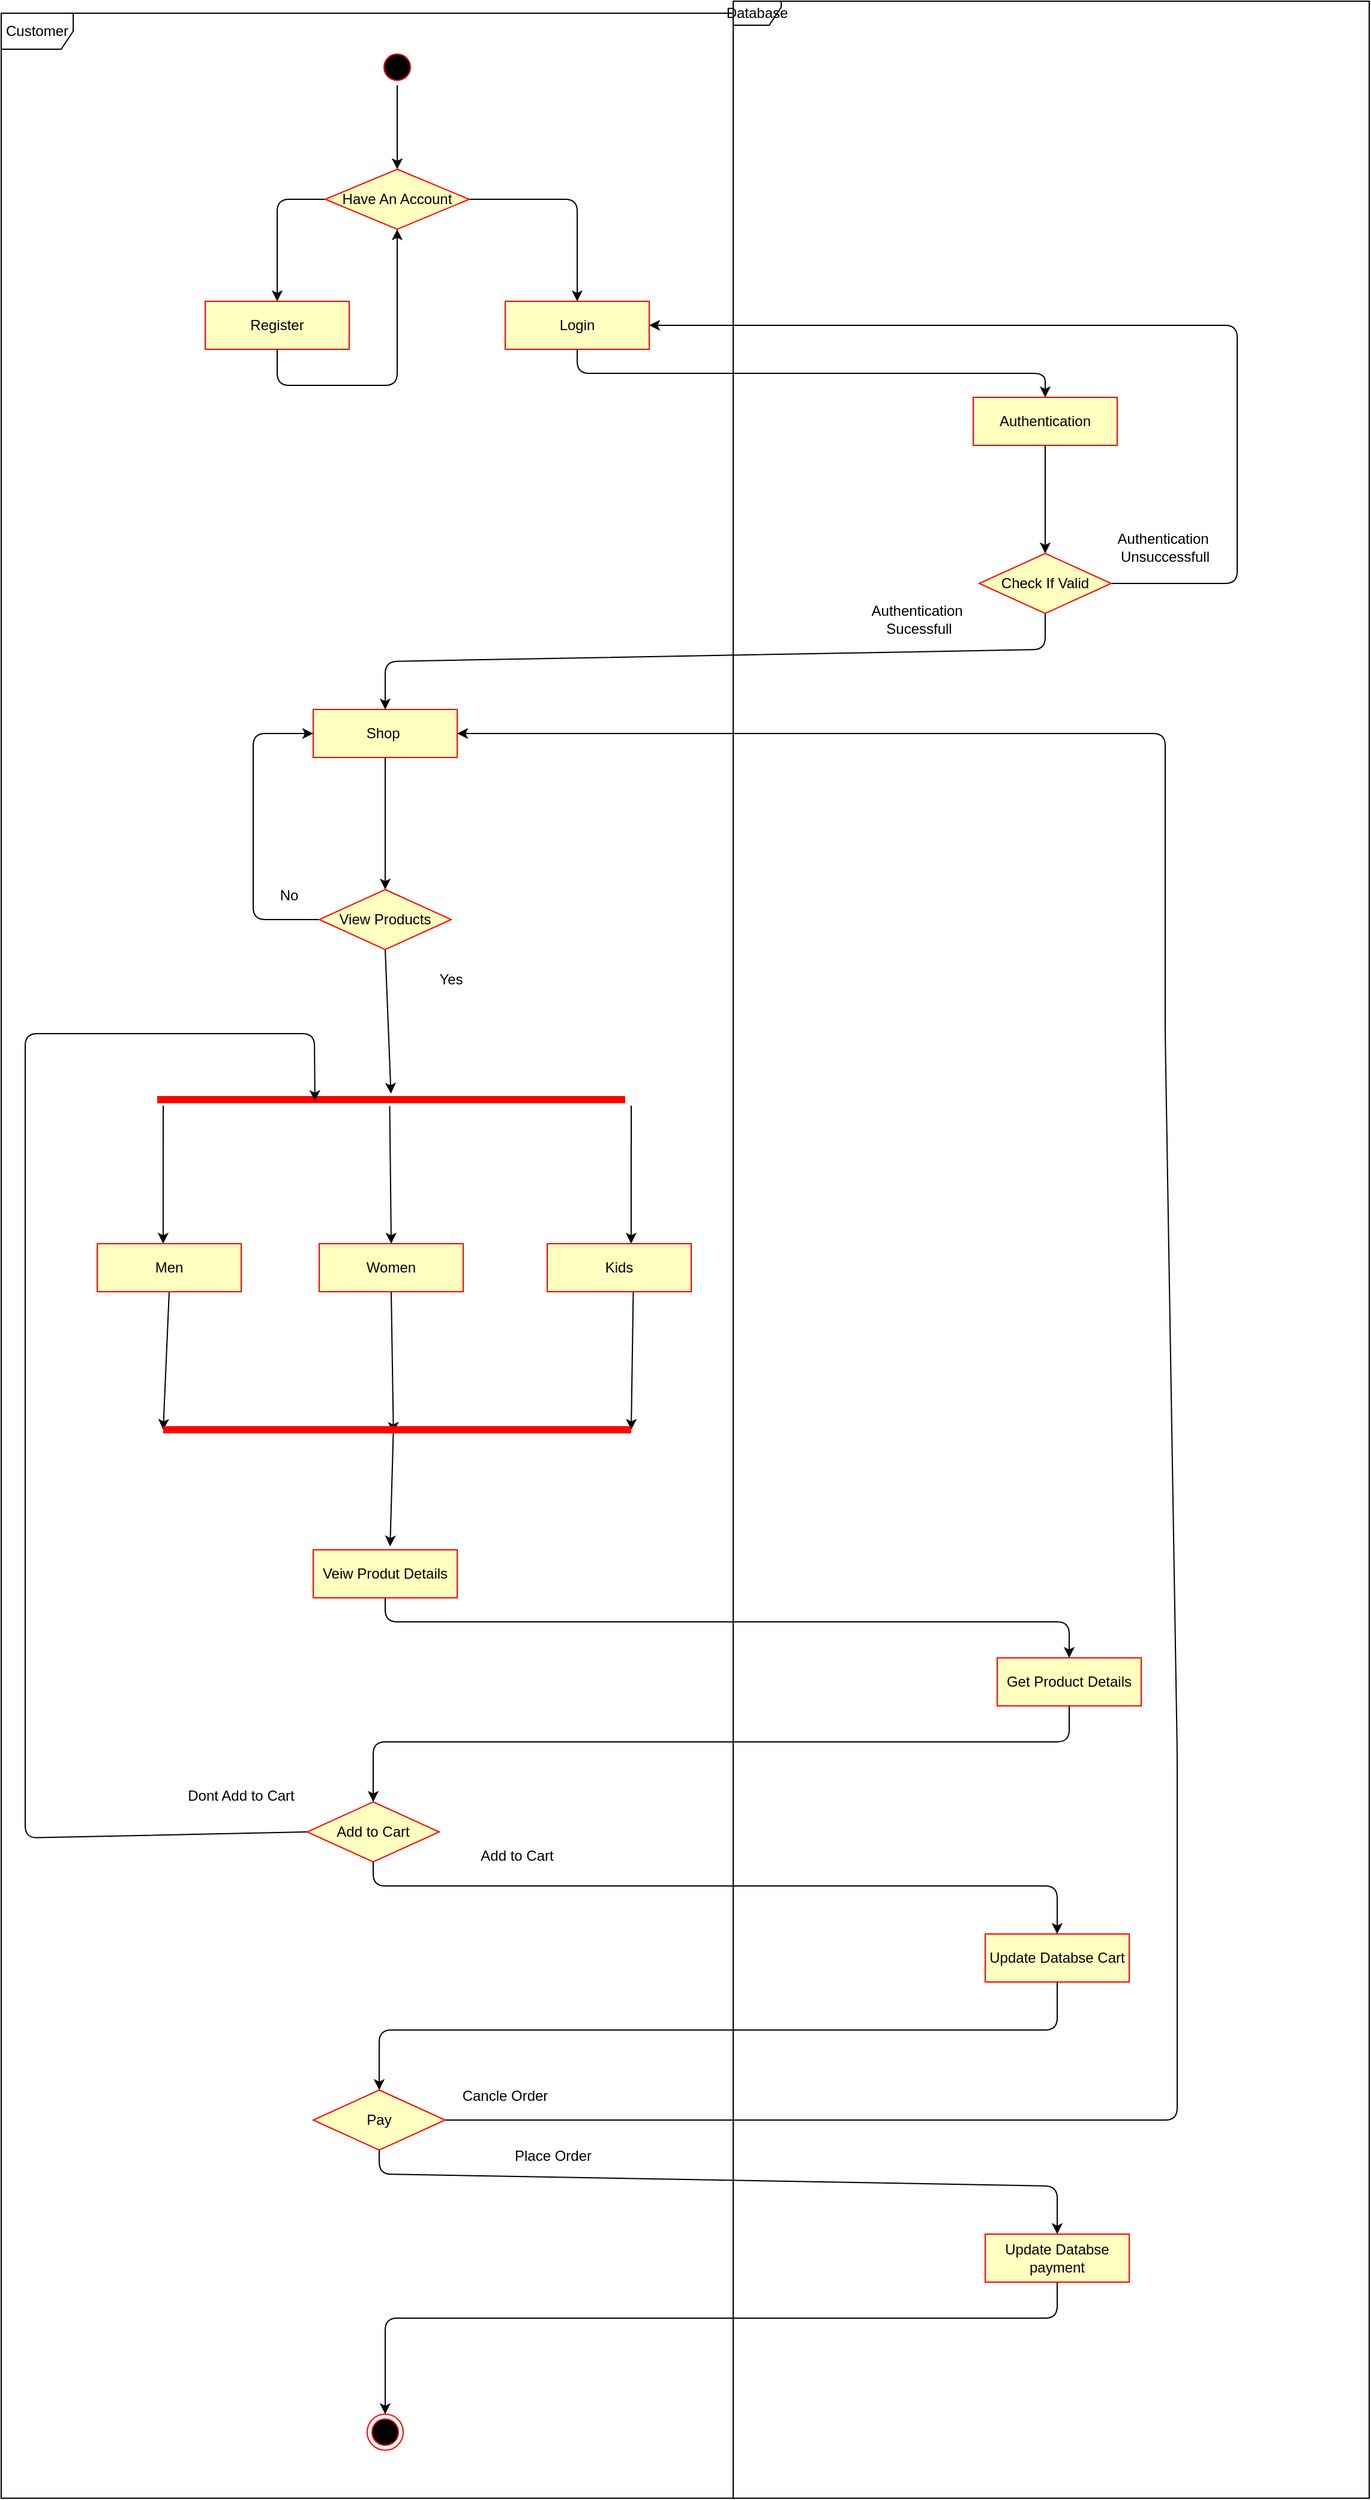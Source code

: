 <mxfile>
    <diagram id="c71XOAweSgaU27A3IOJQ" name="Page-1">
        <mxGraphModel dx="4140" dy="2977" grid="1" gridSize="10" guides="1" tooltips="1" connect="1" arrows="1" fold="1" page="1" pageScale="1" pageWidth="850" pageHeight="1100" math="0" shadow="0">
            <root>
                <mxCell id="0"/>
                <mxCell id="1" parent="0"/>
                <mxCell id="20" value="" style="ellipse;html=1;shape=endState;fillColor=#000000;strokeColor=#ff0000;rounded=0;" parent="1" vertex="1">
                    <mxGeometry x="1025" y="2000" width="30" height="30" as="geometry"/>
                </mxCell>
                <mxCell id="128" style="edgeStyle=none;html=1;exitX=0.5;exitY=1;exitDx=0;exitDy=0;entryX=0.5;entryY=0;entryDx=0;entryDy=0;" parent="1" source="54" target="72" edge="1">
                    <mxGeometry relative="1" as="geometry"/>
                </mxCell>
                <mxCell id="54" value="" style="ellipse;html=1;shape=startState;fillColor=#000000;strokeColor=#ff0000;rounded=0;" parent="1" vertex="1">
                    <mxGeometry x="1035" y="30" width="30" height="30" as="geometry"/>
                </mxCell>
                <mxCell id="131" style="edgeStyle=none;html=1;exitX=0.5;exitY=1;exitDx=0;exitDy=0;entryX=0.5;entryY=0;entryDx=0;entryDy=0;" parent="1" source="60" target="62" edge="1">
                    <mxGeometry relative="1" as="geometry">
                        <Array as="points">
                            <mxPoint x="1200" y="300"/>
                            <mxPoint x="1590" y="300"/>
                        </Array>
                    </mxGeometry>
                </mxCell>
                <mxCell id="60" value="Login" style="rounded=0;whiteSpace=wrap;html=1;arcSize=40;fontColor=#000000;fillColor=#ffffc0;strokeColor=#ff0000;" parent="1" vertex="1">
                    <mxGeometry x="1140" y="240" width="120" height="40" as="geometry"/>
                </mxCell>
                <mxCell id="64" style="edgeStyle=none;html=1;exitX=0.5;exitY=1;exitDx=0;exitDy=0;entryX=0.5;entryY=0;entryDx=0;entryDy=0;" parent="1" source="62" target="63" edge="1">
                    <mxGeometry relative="1" as="geometry"/>
                </mxCell>
                <mxCell id="62" value="Authentication" style="rounded=0;whiteSpace=wrap;html=1;arcSize=40;fontColor=#000000;fillColor=#ffffc0;strokeColor=#ff0000;" parent="1" vertex="1">
                    <mxGeometry x="1530" y="320" width="120" height="40" as="geometry"/>
                </mxCell>
                <mxCell id="79" style="edgeStyle=none;html=1;exitX=0.5;exitY=1;exitDx=0;exitDy=0;entryX=0.5;entryY=0;entryDx=0;entryDy=0;" parent="1" source="63" target="81" edge="1">
                    <mxGeometry relative="1" as="geometry">
                        <mxPoint x="2400" y="640" as="targetPoint"/>
                        <Array as="points">
                            <mxPoint x="1590" y="530"/>
                            <mxPoint x="1040" y="540"/>
                        </Array>
                    </mxGeometry>
                </mxCell>
                <mxCell id="115" style="edgeStyle=none;html=1;exitX=1;exitY=0.5;exitDx=0;exitDy=0;entryX=1;entryY=0.5;entryDx=0;entryDy=0;" parent="1" source="63" target="60" edge="1">
                    <mxGeometry relative="1" as="geometry">
                        <mxPoint x="1450" y="428.72" as="targetPoint"/>
                        <Array as="points">
                            <mxPoint x="1750" y="475"/>
                            <mxPoint x="1750" y="260"/>
                        </Array>
                    </mxGeometry>
                </mxCell>
                <mxCell id="63" value="Check If Valid" style="rhombus;whiteSpace=wrap;html=1;fontColor=#000000;fillColor=#ffffc0;strokeColor=#ff0000;rounded=0;" parent="1" vertex="1">
                    <mxGeometry x="1535" y="450" width="110" height="50" as="geometry"/>
                </mxCell>
                <mxCell id="67" value="Authentication&amp;nbsp;&lt;br&gt;Unsuccessfull" style="text;html=1;strokeColor=none;fillColor=none;align=center;verticalAlign=middle;whiteSpace=wrap;rounded=0;" parent="1" vertex="1">
                    <mxGeometry x="1640" y="430" width="100" height="30" as="geometry"/>
                </mxCell>
                <mxCell id="70" value="Authentication&amp;nbsp;&lt;br&gt;Sucessfull" style="text;html=1;strokeColor=none;fillColor=none;align=center;verticalAlign=middle;whiteSpace=wrap;rounded=0;" parent="1" vertex="1">
                    <mxGeometry x="1435" y="490" width="100" height="30" as="geometry"/>
                </mxCell>
                <mxCell id="118" style="edgeStyle=none;html=1;exitX=1;exitY=0.5;exitDx=0;exitDy=0;entryX=0.5;entryY=0;entryDx=0;entryDy=0;" parent="1" source="72" target="60" edge="1">
                    <mxGeometry relative="1" as="geometry">
                        <Array as="points">
                            <mxPoint x="1200" y="155"/>
                        </Array>
                    </mxGeometry>
                </mxCell>
                <mxCell id="119" style="edgeStyle=none;html=1;exitX=0;exitY=0.5;exitDx=0;exitDy=0;entryX=0.5;entryY=0;entryDx=0;entryDy=0;" parent="1" source="72" target="73" edge="1">
                    <mxGeometry relative="1" as="geometry">
                        <Array as="points">
                            <mxPoint x="950" y="155"/>
                        </Array>
                    </mxGeometry>
                </mxCell>
                <mxCell id="72" value="Have An Account" style="rhombus;whiteSpace=wrap;html=1;fontColor=#000000;fillColor=#ffffc0;strokeColor=#ff0000;rounded=0;" parent="1" vertex="1">
                    <mxGeometry x="990" y="130" width="120" height="50" as="geometry"/>
                </mxCell>
                <mxCell id="130" style="edgeStyle=none;html=1;exitX=0.5;exitY=1;exitDx=0;exitDy=0;entryX=0.5;entryY=1;entryDx=0;entryDy=0;" parent="1" source="73" target="72" edge="1">
                    <mxGeometry relative="1" as="geometry">
                        <Array as="points">
                            <mxPoint x="950" y="310"/>
                            <mxPoint x="1050" y="310"/>
                            <mxPoint x="1050" y="260"/>
                        </Array>
                    </mxGeometry>
                </mxCell>
                <mxCell id="73" value="Register" style="rounded=0;whiteSpace=wrap;html=1;arcSize=40;fontColor=#000000;fillColor=#ffffc0;strokeColor=#ff0000;" parent="1" vertex="1">
                    <mxGeometry x="890" y="240" width="120" height="40" as="geometry"/>
                </mxCell>
                <mxCell id="83" style="edgeStyle=none;html=1;exitX=0.5;exitY=1;exitDx=0;exitDy=0;" parent="1" source="81" edge="1">
                    <mxGeometry relative="1" as="geometry">
                        <mxPoint x="1040" y="730" as="targetPoint"/>
                    </mxGeometry>
                </mxCell>
                <mxCell id="81" value="Shop&amp;nbsp;" style="rounded=0;whiteSpace=wrap;html=1;arcSize=40;fontColor=#000000;fillColor=#ffffc0;strokeColor=#ff0000;" parent="1" vertex="1">
                    <mxGeometry x="980" y="580" width="120" height="40" as="geometry"/>
                </mxCell>
                <mxCell id="85" style="edgeStyle=none;html=1;exitX=0;exitY=0.5;exitDx=0;exitDy=0;exitPerimeter=0;" parent="1" edge="1">
                    <mxGeometry relative="1" as="geometry">
                        <mxPoint x="854.952" y="1025" as="targetPoint"/>
                        <mxPoint x="855" y="910" as="sourcePoint"/>
                    </mxGeometry>
                </mxCell>
                <mxCell id="86" style="edgeStyle=none;html=1;exitX=0.484;exitY=0.543;exitDx=0;exitDy=0;exitPerimeter=0;entryX=0.5;entryY=0;entryDx=0;entryDy=0;" parent="1" target="84" edge="1">
                    <mxGeometry relative="1" as="geometry">
                        <mxPoint x="1043.76" y="910.43" as="sourcePoint"/>
                    </mxGeometry>
                </mxCell>
                <mxCell id="87" style="edgeStyle=none;html=1;exitX=1;exitY=0.5;exitDx=0;exitDy=0;exitPerimeter=0;" parent="1" edge="1">
                    <mxGeometry relative="1" as="geometry">
                        <mxPoint x="1244.952" y="1025" as="targetPoint"/>
                        <mxPoint x="1245" y="910" as="sourcePoint"/>
                    </mxGeometry>
                </mxCell>
                <mxCell id="82" value="" style="shape=line;html=1;strokeWidth=6;strokeColor=#ff0000;rounded=0;" parent="1" vertex="1">
                    <mxGeometry x="850" y="900" width="390" height="10" as="geometry"/>
                </mxCell>
                <mxCell id="92" style="edgeStyle=none;html=1;exitX=0.5;exitY=1;exitDx=0;exitDy=0;entryX=0.492;entryY=0.76;entryDx=0;entryDy=0;entryPerimeter=0;" parent="1" source="84" target="90" edge="1">
                    <mxGeometry relative="1" as="geometry"/>
                </mxCell>
                <mxCell id="84" value="Women" style="rounded=0;whiteSpace=wrap;html=1;arcSize=40;fontColor=#000000;fillColor=#ffffc0;strokeColor=#ff0000;" parent="1" vertex="1">
                    <mxGeometry x="985" y="1025" width="120" height="40" as="geometry"/>
                </mxCell>
                <mxCell id="93" style="edgeStyle=none;html=1;exitX=0.598;exitY=0.975;exitDx=0;exitDy=0;entryX=1;entryY=0.5;entryDx=0;entryDy=0;entryPerimeter=0;exitPerimeter=0;" parent="1" source="88" target="90" edge="1">
                    <mxGeometry relative="1" as="geometry">
                        <mxPoint x="1245" y="1175" as="targetPoint"/>
                    </mxGeometry>
                </mxCell>
                <mxCell id="88" value="Kids" style="rounded=0;whiteSpace=wrap;html=1;arcSize=40;fontColor=#000000;fillColor=#ffffc0;strokeColor=#ff0000;" parent="1" vertex="1">
                    <mxGeometry x="1175" y="1025" width="120" height="40" as="geometry"/>
                </mxCell>
                <mxCell id="91" style="edgeStyle=none;html=1;exitX=0.5;exitY=1;exitDx=0;exitDy=0;entryX=0;entryY=0.5;entryDx=0;entryDy=0;entryPerimeter=0;" parent="1" source="89" target="90" edge="1">
                    <mxGeometry relative="1" as="geometry"/>
                </mxCell>
                <mxCell id="89" value="Men" style="rounded=0;whiteSpace=wrap;html=1;arcSize=40;fontColor=#000000;fillColor=#ffffc0;strokeColor=#ff0000;" parent="1" vertex="1">
                    <mxGeometry x="800" y="1025" width="120" height="40" as="geometry"/>
                </mxCell>
                <mxCell id="95" style="edgeStyle=none;html=1;exitX=0.492;exitY=0.352;exitDx=0;exitDy=0;exitPerimeter=0;entryX=0.534;entryY=-0.071;entryDx=0;entryDy=0;entryPerimeter=0;" parent="1" source="90" target="111" edge="1">
                    <mxGeometry relative="1" as="geometry">
                        <mxPoint x="2370" y="1320" as="targetPoint"/>
                    </mxGeometry>
                </mxCell>
                <mxCell id="90" value="" style="shape=line;html=1;strokeWidth=6;strokeColor=#ff0000;rounded=0;" parent="1" vertex="1">
                    <mxGeometry x="855" y="1175" width="390" height="10" as="geometry"/>
                </mxCell>
                <mxCell id="122" style="edgeStyle=none;html=1;exitX=0;exitY=0.5;exitDx=0;exitDy=0;entryX=0.337;entryY=0.615;entryDx=0;entryDy=0;entryPerimeter=0;" parent="1" source="94" target="82" edge="1">
                    <mxGeometry relative="1" as="geometry">
                        <Array as="points">
                            <mxPoint x="740" y="1520"/>
                            <mxPoint x="740" y="1150"/>
                            <mxPoint x="740" y="850"/>
                            <mxPoint x="981" y="850"/>
                        </Array>
                    </mxGeometry>
                </mxCell>
                <mxCell id="125" style="edgeStyle=none;html=1;exitX=1;exitY=0.5;exitDx=0;exitDy=0;entryX=1;entryY=0.5;entryDx=0;entryDy=0;" parent="1" source="100" target="81" edge="1">
                    <mxGeometry relative="1" as="geometry">
                        <Array as="points">
                            <mxPoint x="1700" y="1755"/>
                            <mxPoint x="1700" y="1605"/>
                            <mxPoint x="1700" y="1450"/>
                            <mxPoint x="1690" y="850"/>
                            <mxPoint x="1690" y="600"/>
                            <mxPoint x="1220" y="600"/>
                        </Array>
                    </mxGeometry>
                </mxCell>
                <mxCell id="151" style="edgeStyle=none;html=1;exitX=0.5;exitY=1;exitDx=0;exitDy=0;entryX=0.5;entryY=0;entryDx=0;entryDy=0;" edge="1" parent="1" source="94" target="150">
                    <mxGeometry relative="1" as="geometry">
                        <Array as="points">
                            <mxPoint x="1030" y="1560"/>
                            <mxPoint x="1600" y="1560"/>
                        </Array>
                    </mxGeometry>
                </mxCell>
                <mxCell id="94" value="Add to Cart" style="rhombus;whiteSpace=wrap;html=1;fontColor=#000000;fillColor=#ffffc0;strokeColor=#ff0000;rounded=0;" parent="1" vertex="1">
                    <mxGeometry x="975" y="1490" width="110" height="50" as="geometry"/>
                </mxCell>
                <mxCell id="98" value="Dont Add to Cart" style="text;html=1;strokeColor=none;fillColor=none;align=center;verticalAlign=middle;whiteSpace=wrap;rounded=0;" parent="1" vertex="1">
                    <mxGeometry x="870" y="1470" width="100" height="30" as="geometry"/>
                </mxCell>
                <mxCell id="99" value="Add to Cart" style="text;html=1;strokeColor=none;fillColor=none;align=center;verticalAlign=middle;whiteSpace=wrap;rounded=0;" parent="1" vertex="1">
                    <mxGeometry x="1100" y="1520" width="100" height="30" as="geometry"/>
                </mxCell>
                <mxCell id="157" style="edgeStyle=none;html=1;exitX=0.5;exitY=1;exitDx=0;exitDy=0;entryX=0.5;entryY=0;entryDx=0;entryDy=0;" edge="1" parent="1" source="100" target="156">
                    <mxGeometry relative="1" as="geometry">
                        <Array as="points">
                            <mxPoint x="1035" y="1800"/>
                            <mxPoint x="1600" y="1810"/>
                        </Array>
                    </mxGeometry>
                </mxCell>
                <mxCell id="100" value="Pay" style="rhombus;whiteSpace=wrap;html=1;fontColor=#000000;fillColor=#ffffc0;strokeColor=#ff0000;rounded=0;" parent="1" vertex="1">
                    <mxGeometry x="980" y="1730" width="110" height="50" as="geometry"/>
                </mxCell>
                <mxCell id="104" value="Cancle Order" style="text;html=1;strokeColor=none;fillColor=none;align=center;verticalAlign=middle;whiteSpace=wrap;rounded=0;" parent="1" vertex="1">
                    <mxGeometry x="1090" y="1720" width="100" height="30" as="geometry"/>
                </mxCell>
                <mxCell id="105" value="Place Order" style="text;html=1;strokeColor=none;fillColor=none;align=center;verticalAlign=middle;whiteSpace=wrap;rounded=0;" parent="1" vertex="1">
                    <mxGeometry x="1130" y="1770" width="100" height="30" as="geometry"/>
                </mxCell>
                <mxCell id="106" value="Customer" style="shape=umlFrame;whiteSpace=wrap;html=1;pointerEvents=0;rounded=0;" parent="1" vertex="1">
                    <mxGeometry x="720" width="610" height="2070" as="geometry"/>
                </mxCell>
                <mxCell id="147" style="edgeStyle=none;html=1;exitX=0.5;exitY=1;exitDx=0;exitDy=0;entryX=0.5;entryY=0;entryDx=0;entryDy=0;" edge="1" parent="1" source="111" target="144">
                    <mxGeometry relative="1" as="geometry">
                        <Array as="points">
                            <mxPoint x="1040" y="1340"/>
                            <mxPoint x="1610" y="1340"/>
                        </Array>
                    </mxGeometry>
                </mxCell>
                <mxCell id="111" value="Veiw Produt Details" style="rounded=0;whiteSpace=wrap;html=1;arcSize=40;fontColor=#000000;fillColor=#ffffc0;strokeColor=#ff0000;" parent="1" vertex="1">
                    <mxGeometry x="980" y="1280" width="120" height="40" as="geometry"/>
                </mxCell>
                <mxCell id="107" value="Database" style="shape=umlFrame;whiteSpace=wrap;html=1;pointerEvents=0;rounded=0;width=40;height=20;" parent="1" vertex="1">
                    <mxGeometry x="1330" y="-10" width="530" height="2080" as="geometry"/>
                </mxCell>
                <mxCell id="139" style="edgeStyle=none;html=1;exitX=0.5;exitY=1;exitDx=0;exitDy=0;" edge="1" parent="1" source="138" target="82">
                    <mxGeometry relative="1" as="geometry"/>
                </mxCell>
                <mxCell id="141" style="edgeStyle=none;html=1;exitX=0;exitY=0.5;exitDx=0;exitDy=0;entryX=0;entryY=0.5;entryDx=0;entryDy=0;" edge="1" parent="1" source="138" target="81">
                    <mxGeometry relative="1" as="geometry">
                        <Array as="points">
                            <mxPoint x="930" y="755"/>
                            <mxPoint x="930" y="600"/>
                        </Array>
                    </mxGeometry>
                </mxCell>
                <mxCell id="138" value="View Products" style="rhombus;whiteSpace=wrap;html=1;fontColor=#000000;fillColor=#ffffc0;strokeColor=#ff0000;rounded=0;" vertex="1" parent="1">
                    <mxGeometry x="985" y="730" width="110" height="50" as="geometry"/>
                </mxCell>
                <mxCell id="140" value="Yes" style="text;html=1;strokeColor=none;fillColor=none;align=center;verticalAlign=middle;whiteSpace=wrap;rounded=0;" vertex="1" parent="1">
                    <mxGeometry x="1045" y="790" width="100" height="30" as="geometry"/>
                </mxCell>
                <mxCell id="142" value="No" style="text;html=1;strokeColor=none;fillColor=none;align=center;verticalAlign=middle;whiteSpace=wrap;rounded=0;" vertex="1" parent="1">
                    <mxGeometry x="910" y="720" width="100" height="30" as="geometry"/>
                </mxCell>
                <mxCell id="148" style="edgeStyle=none;html=1;exitX=0.5;exitY=1;exitDx=0;exitDy=0;entryX=0.5;entryY=0;entryDx=0;entryDy=0;" edge="1" parent="1" source="144" target="94">
                    <mxGeometry relative="1" as="geometry">
                        <Array as="points">
                            <mxPoint x="1610" y="1440"/>
                            <mxPoint x="1030" y="1440"/>
                        </Array>
                    </mxGeometry>
                </mxCell>
                <mxCell id="144" value="Get Product Details" style="rounded=0;whiteSpace=wrap;html=1;arcSize=40;fontColor=#000000;fillColor=#ffffc0;strokeColor=#ff0000;" vertex="1" parent="1">
                    <mxGeometry x="1550" y="1370" width="120" height="40" as="geometry"/>
                </mxCell>
                <mxCell id="155" style="edgeStyle=none;html=1;exitX=0.5;exitY=1;exitDx=0;exitDy=0;entryX=0.5;entryY=0;entryDx=0;entryDy=0;" edge="1" parent="1" source="150" target="100">
                    <mxGeometry relative="1" as="geometry">
                        <Array as="points">
                            <mxPoint x="1600" y="1680"/>
                            <mxPoint x="1035" y="1680"/>
                        </Array>
                    </mxGeometry>
                </mxCell>
                <mxCell id="150" value="Update Databse Cart" style="rounded=0;whiteSpace=wrap;html=1;arcSize=40;fontColor=#000000;fillColor=#ffffc0;strokeColor=#ff0000;" vertex="1" parent="1">
                    <mxGeometry x="1540" y="1600" width="120" height="40" as="geometry"/>
                </mxCell>
                <mxCell id="158" style="edgeStyle=none;html=1;exitX=0.5;exitY=1;exitDx=0;exitDy=0;entryX=0.5;entryY=0;entryDx=0;entryDy=0;" edge="1" parent="1" source="156" target="20">
                    <mxGeometry relative="1" as="geometry">
                        <Array as="points">
                            <mxPoint x="1600" y="1920"/>
                            <mxPoint x="1040" y="1920"/>
                        </Array>
                    </mxGeometry>
                </mxCell>
                <mxCell id="156" value="Update Databse payment" style="rounded=0;whiteSpace=wrap;html=1;arcSize=40;fontColor=#000000;fillColor=#ffffc0;strokeColor=#ff0000;" vertex="1" parent="1">
                    <mxGeometry x="1540" y="1850" width="120" height="40" as="geometry"/>
                </mxCell>
            </root>
        </mxGraphModel>
    </diagram>
</mxfile>